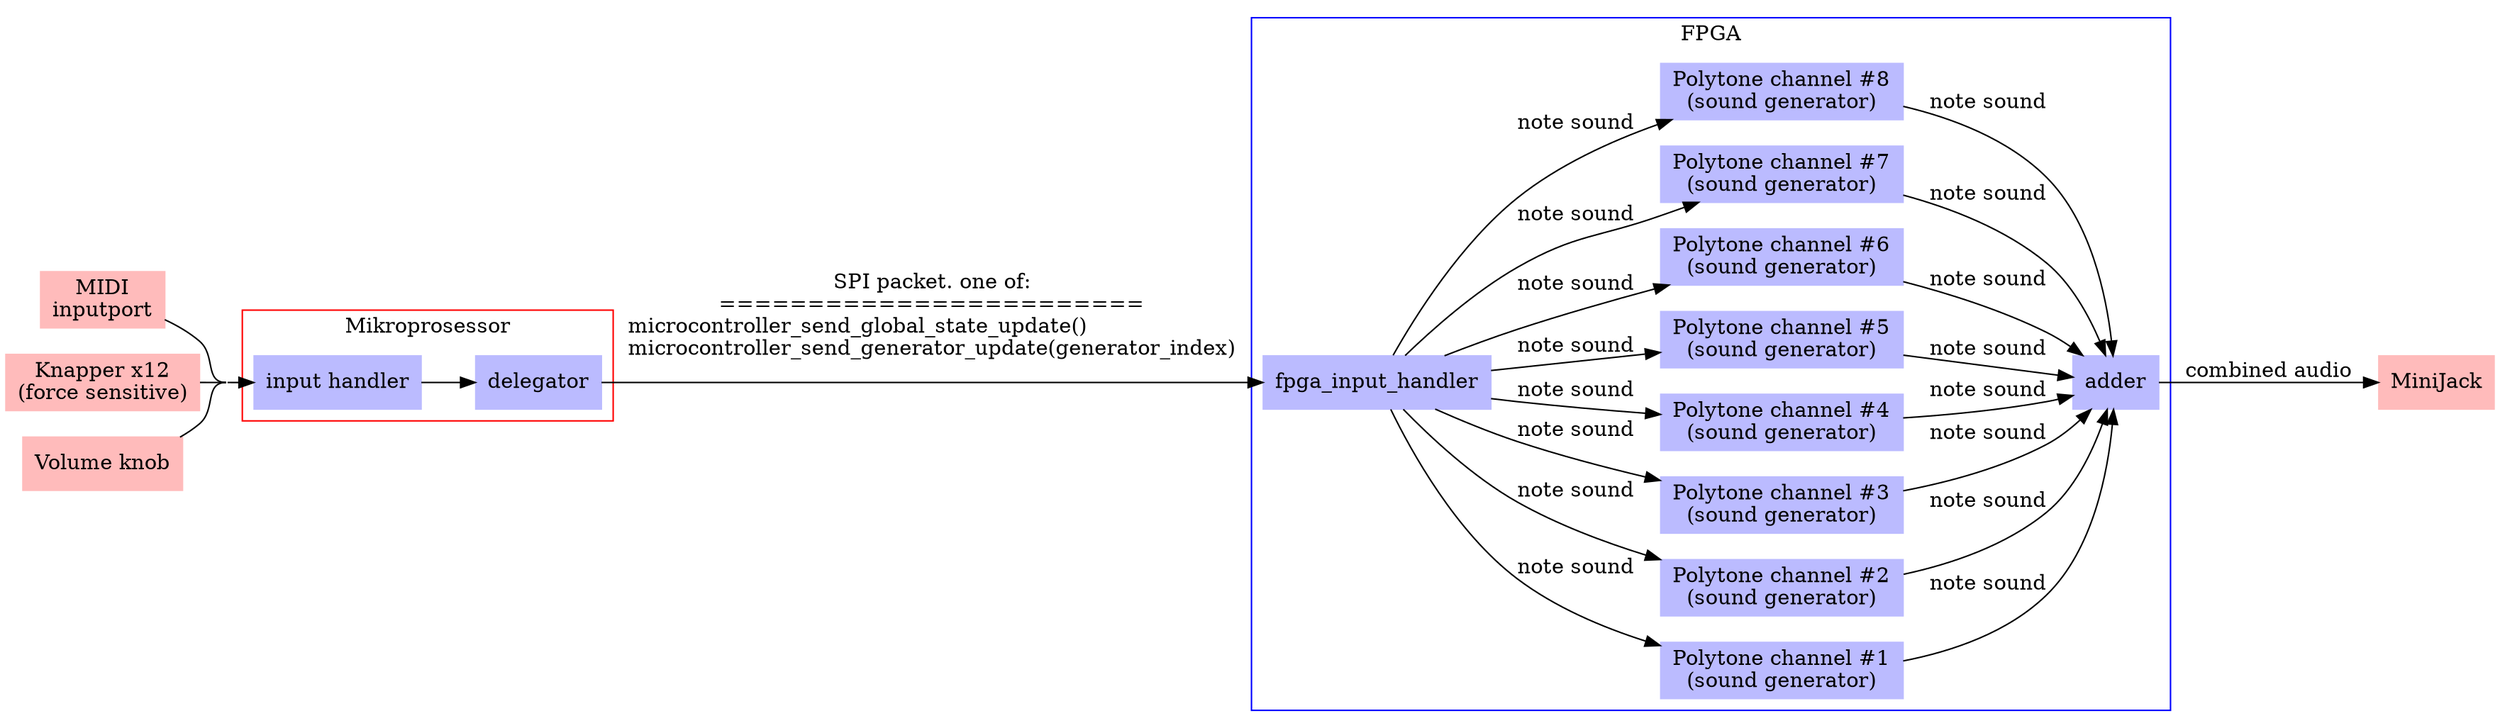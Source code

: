 digraph G {
	rankdir=LR;
	overlap=false;
	concentrate=true

	node [shape=box, style="filled", color="#ffbbbb"]
	//jtag [label="JTAG-\nkonnektor x2"]
	midi [label="MIDI\ninputport"]
	btn  [label="Knapper x12\n(force sensitive)"]
	vol  [label="Volume knob"]
	//gpio [label="GPIO (70x)"]
	jack [label="MiniJack"]

	node [color="#bbbbff"]

	subgraph cluster_0 {
		label = "Mikroprosessor";
		color = red;
		//style = filled;
		micro_input_handler [label="input handler"]
		delegator           [label="delegator"]

		micro_input_handler->delegator
	}
	vol  -> micro_input_handler
	midi -> micro_input_handler
	btn  -> micro_input_handler

	delegator->fpga_input_handler [label="SPI packet. one of:\n========================\nmicrocontroller_send_global_state_update()\lmicrocontroller_send_generator_update(generator_index)\l "]

	subgraph cluster_1 {
		label = "FPGA";
		color = blue;
		//style = filled;

		fpga_input_handler

		chan1 [label="Polytone channel #1\n(sound generator)"]
		chan2 [label="Polytone channel #2\n(sound generator)"]
		chan3 [label="Polytone channel #3\n(sound generator)"]
		chan4 [label="Polytone channel #4\n(sound generator)"]
		chan5 [label="Polytone channel #5\n(sound generator)"]
		chan6 [label="Polytone channel #6\n(sound generator)"]
		chan7 [label="Polytone channel #7\n(sound generator)"]
		chan8 [label="Polytone channel #8\n(sound generator)"]

		fpga_input_handler->chan1 -> adder [label="note sound"]
		fpga_input_handler->chan2 -> adder [label="note sound"]
		fpga_input_handler->chan3 -> adder [label="note sound"]
		fpga_input_handler->chan4 -> adder [label="note sound"]
		fpga_input_handler->chan5 -> adder [label="note sound"]
		fpga_input_handler->chan6 -> adder [label="note sound"]
		fpga_input_handler->chan7 -> adder [label="note sound"]
		fpga_input_handler->chan8 -> adder [label="note sound"]
	}

	adder -> jack [label="combined audio"]


}
